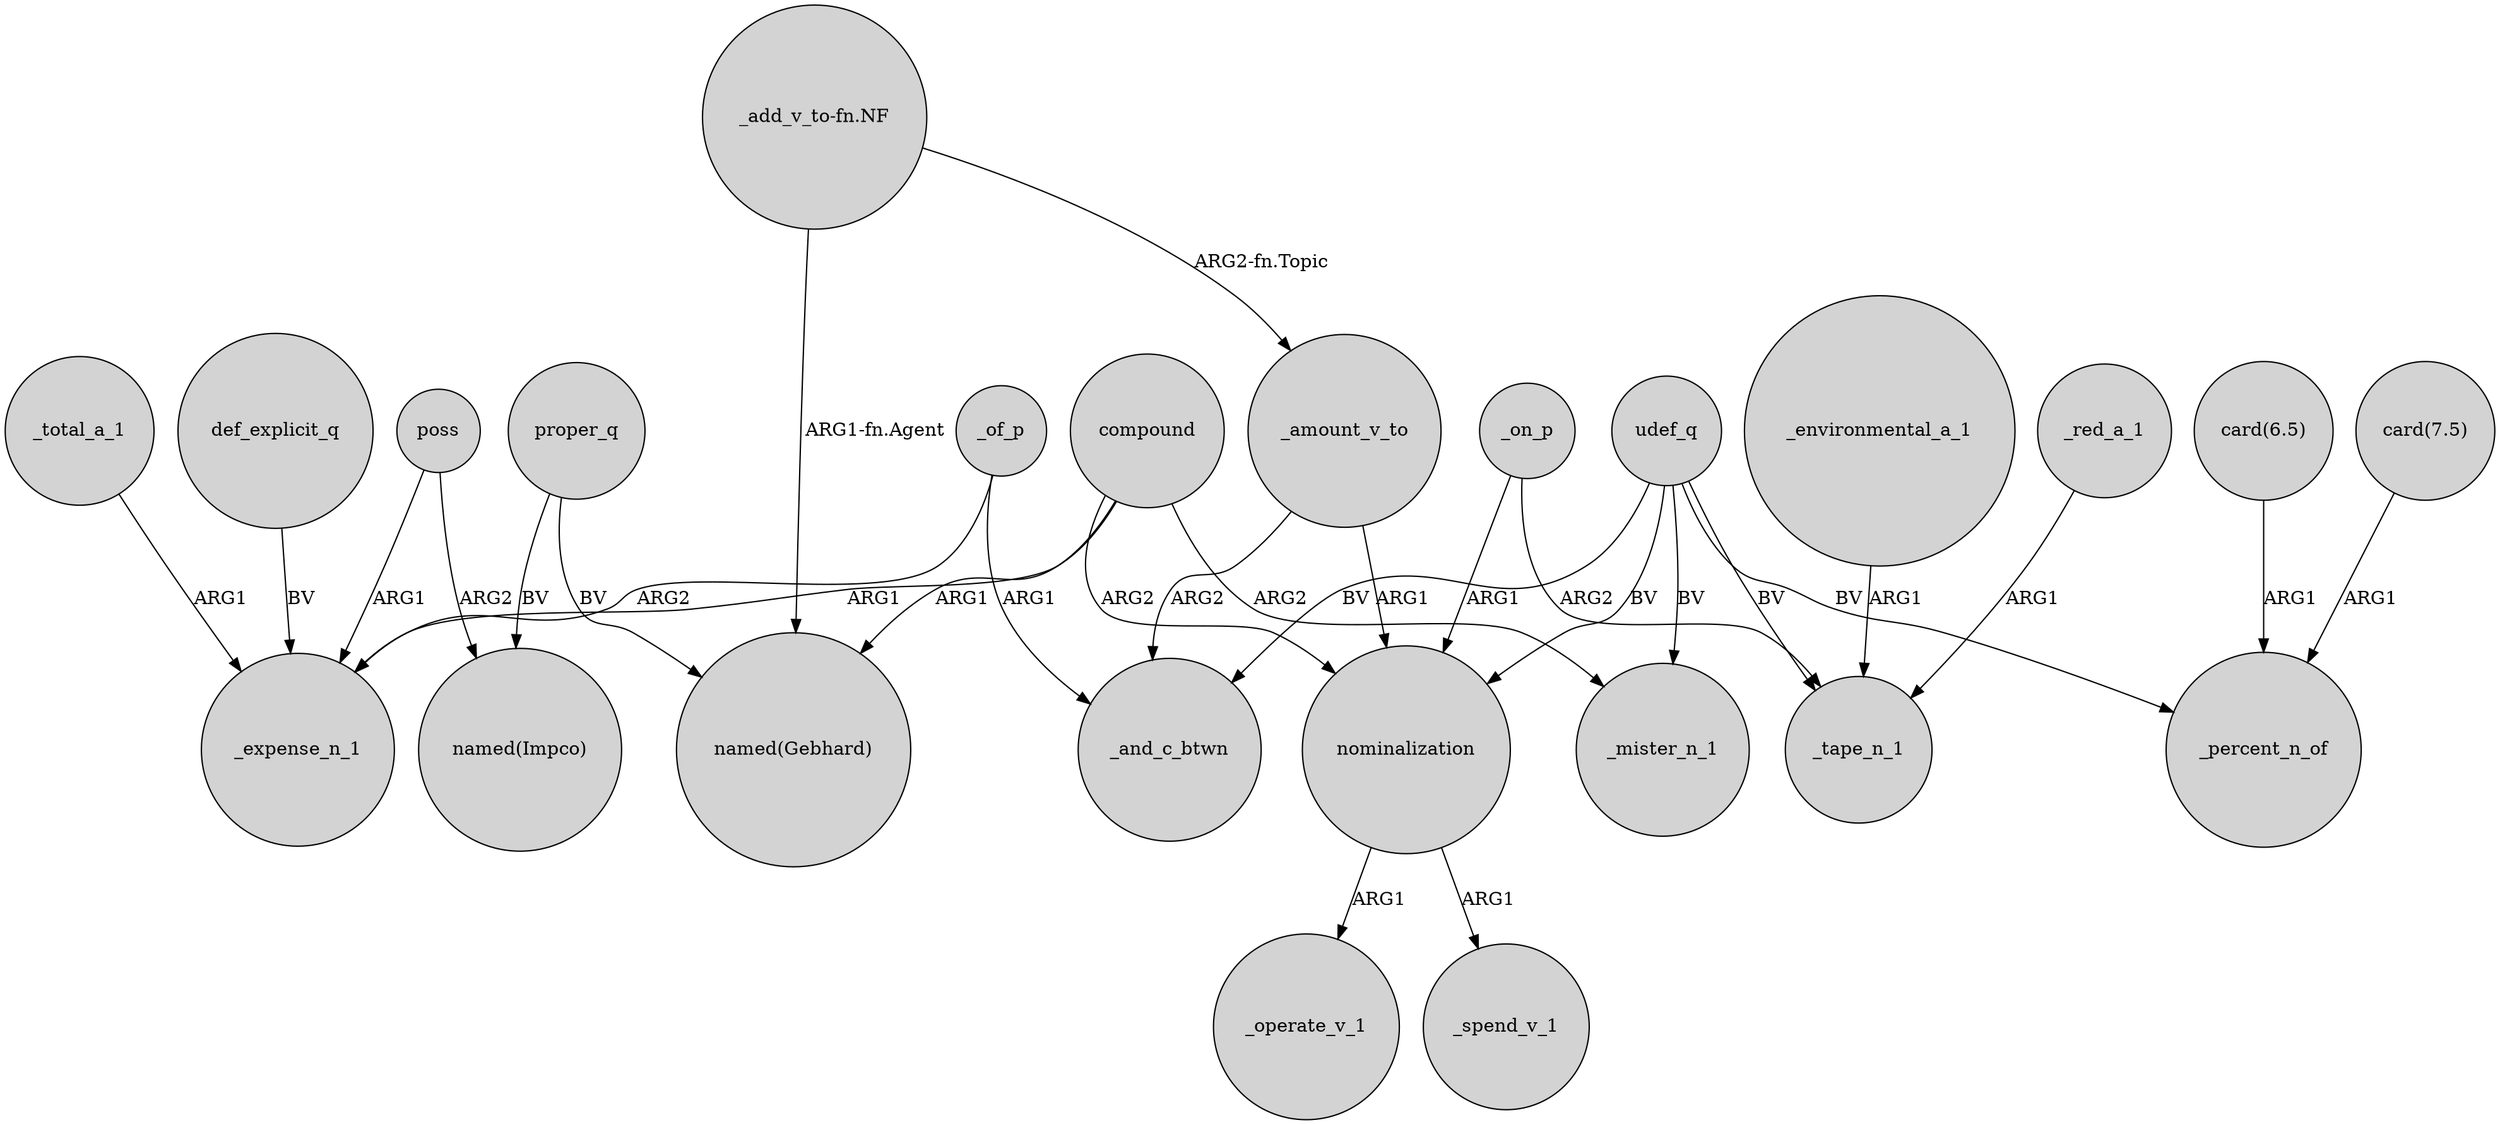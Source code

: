 digraph {
	node [shape=circle style=filled]
	_total_a_1 -> _expense_n_1 [label=ARG1]
	_of_p -> _and_c_btwn [label=ARG1]
	def_explicit_q -> _expense_n_1 [label=BV]
	compound -> _expense_n_1 [label=ARG1]
	nominalization -> _operate_v_1 [label=ARG1]
	nominalization -> _spend_v_1 [label=ARG1]
	_environmental_a_1 -> _tape_n_1 [label=ARG1]
	"card(7.5)" -> _percent_n_of [label=ARG1]
	compound -> _mister_n_1 [label=ARG2]
	"_add_v_to-fn.NF" -> "named(Gebhard)" [label="ARG1-fn.Agent"]
	udef_q -> _mister_n_1 [label=BV]
	compound -> nominalization [label=ARG2]
	poss -> "named(Impco)" [label=ARG2]
	_on_p -> nominalization [label=ARG1]
	_of_p -> _expense_n_1 [label=ARG2]
	compound -> "named(Gebhard)" [label=ARG1]
	"card(6.5)" -> _percent_n_of [label=ARG1]
	"_add_v_to-fn.NF" -> _amount_v_to [label="ARG2-fn.Topic"]
	poss -> _expense_n_1 [label=ARG1]
	proper_q -> "named(Impco)" [label=BV]
	_amount_v_to -> nominalization [label=ARG1]
	udef_q -> nominalization [label=BV]
	proper_q -> "named(Gebhard)" [label=BV]
	_red_a_1 -> _tape_n_1 [label=ARG1]
	_amount_v_to -> _and_c_btwn [label=ARG2]
	udef_q -> _percent_n_of [label=BV]
	udef_q -> _and_c_btwn [label=BV]
	_on_p -> _tape_n_1 [label=ARG2]
	udef_q -> _tape_n_1 [label=BV]
}
